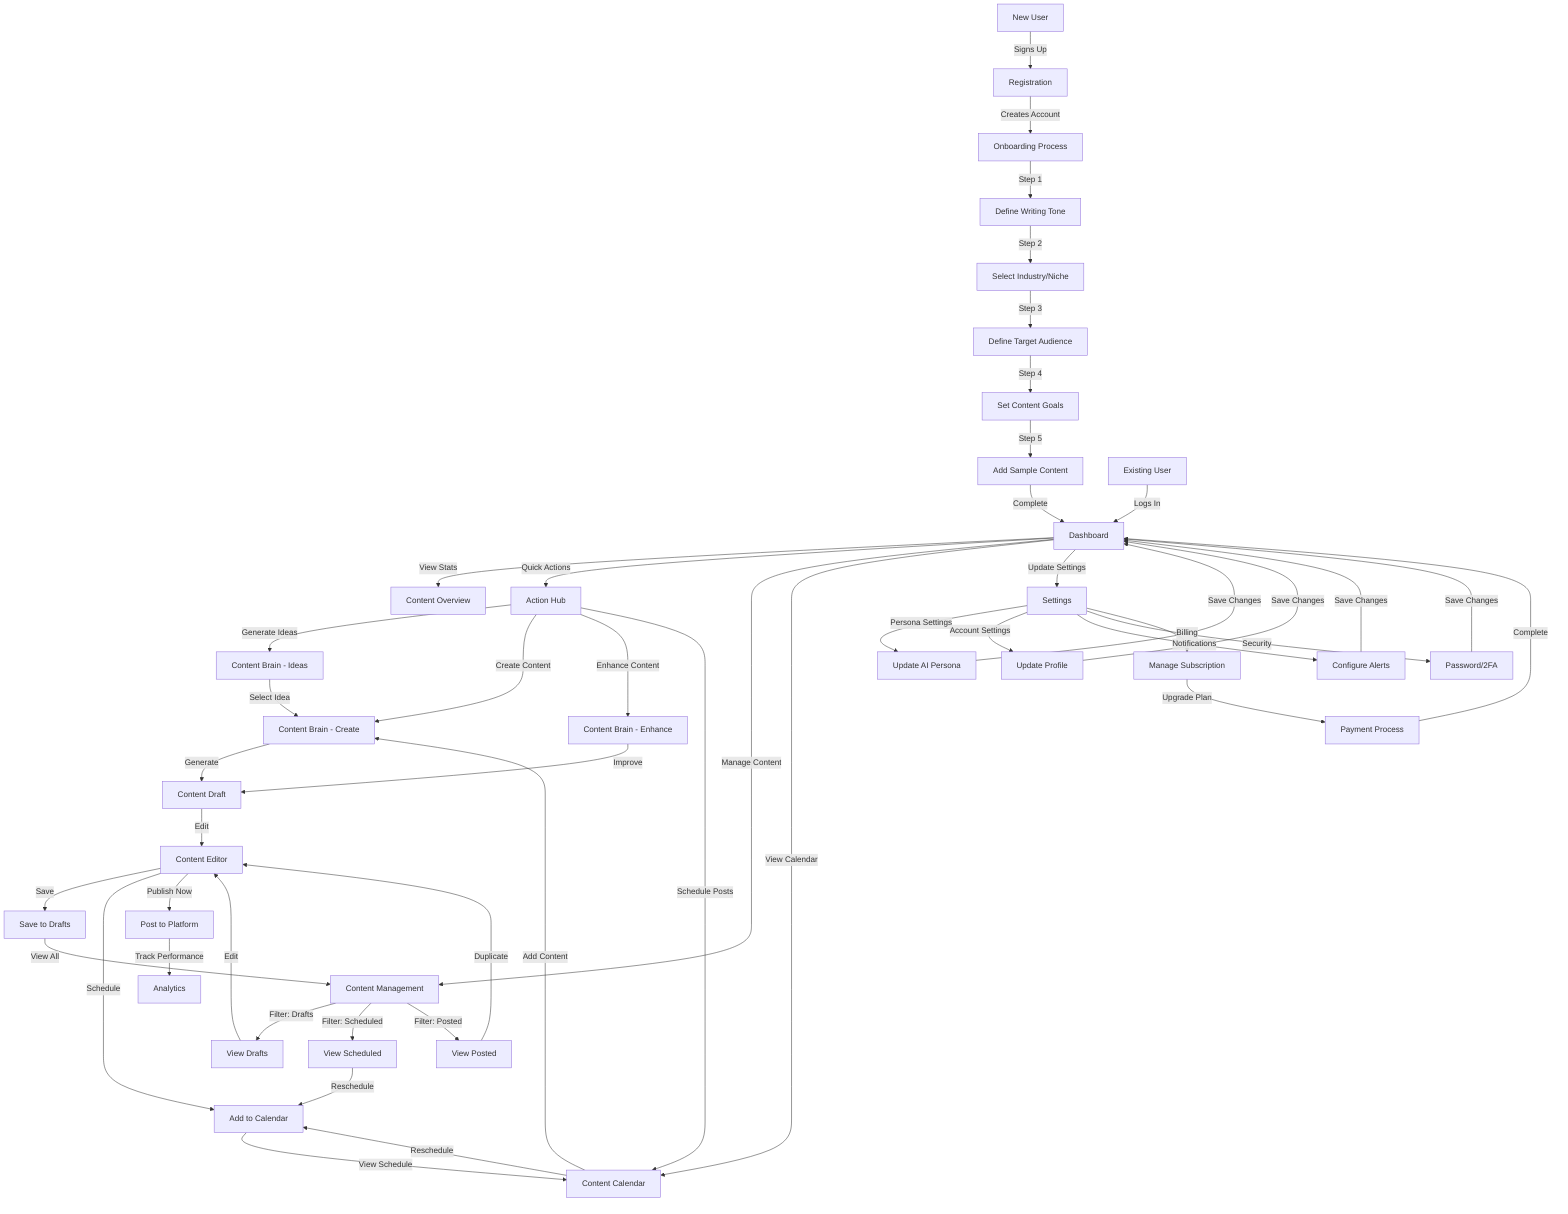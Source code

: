 graph TD
    A["New User"] -->|"Signs Up"| B["Registration"]
    B -->|"Creates Account"| C["Onboarding Process"]
    
    C -->|"Step 1"| D["Define Writing Tone"]
    D -->|"Step 2"| E["Select Industry/Niche"]
    E -->|"Step 3"| F["Define Target Audience"]
    F -->|"Step 4"| G["Set Content Goals"]
    G -->|"Step 5"| H["Add Sample Content"]
    H -->|"Complete"| I["Dashboard"]
    
    J["Existing User"] -->|"Logs In"| I
    
    I -->|"View Stats"| K["Content Overview"]
    I -->|"Quick Actions"| L["Action Hub"]
    
    L -->|"Generate Ideas"| M["Content Brain - Ideas"]
    L -->|"Create Content"| N["Content Brain - Create"]
    L -->|"Enhance Content"| O["Content Brain - Enhance"]
    L -->|"Schedule Posts"| P["Content Calendar"]
    
    M -->|"Select Idea"| N
    N -->|"Generate"| Q["Content Draft"]
    O -->|"Improve"| Q
    
    Q -->|"Edit"| R["Content Editor"]
    R -->|"Save"| S["Save to Drafts"]
    R -->|"Schedule"| T["Add to Calendar"]
    R -->|"Publish Now"| U["Post to Platform"]
    
    S -->|"View All"| V["Content Management"]
    T -->|"View Schedule"| P
    U -->|"Track Performance"| W["Analytics"]
    
    I -->|"Manage Content"| V
    V -->|"Filter: Drafts"| V1["View Drafts"]
    V -->|"Filter: Scheduled"| V2["View Scheduled"]
    V -->|"Filter: Posted"| V3["View Posted"]
    
    V1 -->|"Edit"| R
    V2 -->|"Reschedule"| T
    V3 -->|"Duplicate"| R
    
    I -->|"View Calendar"| P
    P -->|"Add Content"| N
    P -->|"Reschedule"| T
    
    I -->|"Update Settings"| X["Settings"]
    X -->|"Persona Settings"| Y["Update AI Persona"]
    X -->|"Account Settings"| Z["Update Profile"]
    X -->|"Notifications"| AA["Configure Alerts"]
    X -->|"Security"| AB["Password/2FA"]
    X -->|"Billing"| AC["Manage Subscription"]
    
    Y -->|"Save Changes"| I
    Z -->|"Save Changes"| I
    AA -->|"Save Changes"| I
    AB -->|"Save Changes"| I
    AC -->|"Upgrade Plan"| AD["Payment Process"]
    AD -->|"Complete"| I